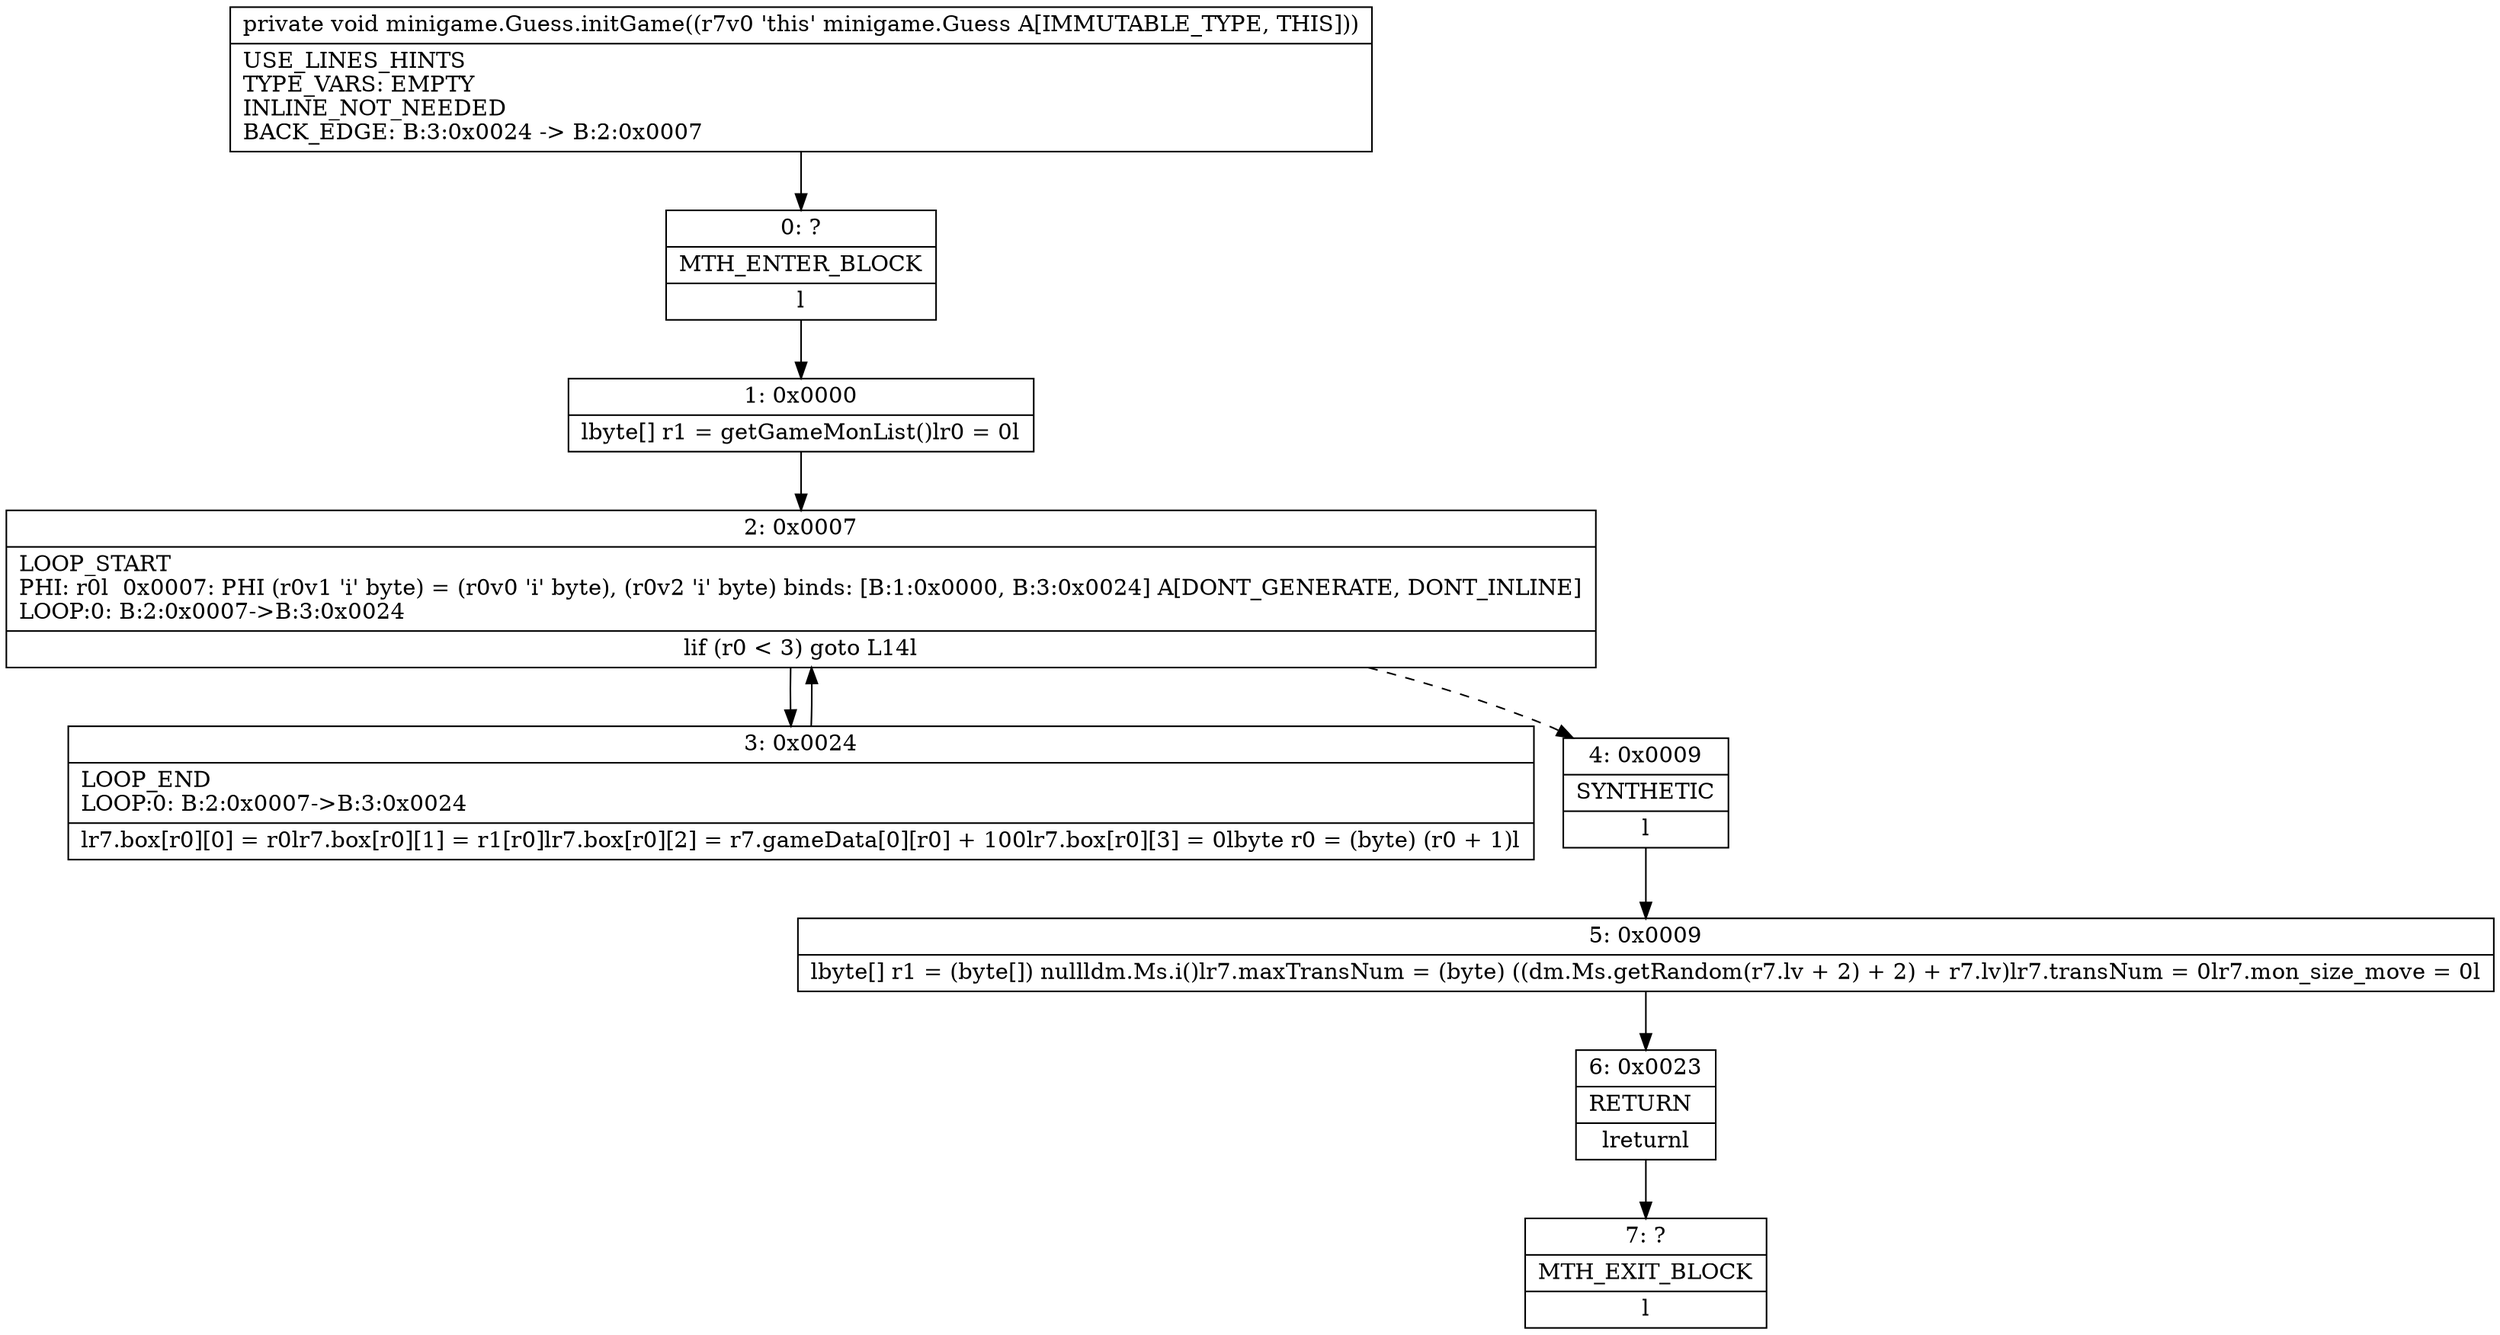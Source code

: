 digraph "CFG forminigame.Guess.initGame()V" {
Node_0 [shape=record,label="{0\:\ ?|MTH_ENTER_BLOCK\l|l}"];
Node_1 [shape=record,label="{1\:\ 0x0000|lbyte[] r1 = getGameMonList()lr0 = 0l}"];
Node_2 [shape=record,label="{2\:\ 0x0007|LOOP_START\lPHI: r0l  0x0007: PHI (r0v1 'i' byte) = (r0v0 'i' byte), (r0v2 'i' byte) binds: [B:1:0x0000, B:3:0x0024] A[DONT_GENERATE, DONT_INLINE]\lLOOP:0: B:2:0x0007\-\>B:3:0x0024\l|lif (r0 \< 3) goto L14l}"];
Node_3 [shape=record,label="{3\:\ 0x0024|LOOP_END\lLOOP:0: B:2:0x0007\-\>B:3:0x0024\l|lr7.box[r0][0] = r0lr7.box[r0][1] = r1[r0]lr7.box[r0][2] = r7.gameData[0][r0] + 100lr7.box[r0][3] = 0lbyte r0 = (byte) (r0 + 1)l}"];
Node_4 [shape=record,label="{4\:\ 0x0009|SYNTHETIC\l|l}"];
Node_5 [shape=record,label="{5\:\ 0x0009|lbyte[] r1 = (byte[]) nullldm.Ms.i()lr7.maxTransNum = (byte) ((dm.Ms.getRandom(r7.lv + 2) + 2) + r7.lv)lr7.transNum = 0lr7.mon_size_move = 0l}"];
Node_6 [shape=record,label="{6\:\ 0x0023|RETURN\l|lreturnl}"];
Node_7 [shape=record,label="{7\:\ ?|MTH_EXIT_BLOCK\l|l}"];
MethodNode[shape=record,label="{private void minigame.Guess.initGame((r7v0 'this' minigame.Guess A[IMMUTABLE_TYPE, THIS]))  | USE_LINES_HINTS\lTYPE_VARS: EMPTY\lINLINE_NOT_NEEDED\lBACK_EDGE: B:3:0x0024 \-\> B:2:0x0007\l}"];
MethodNode -> Node_0;
Node_0 -> Node_1;
Node_1 -> Node_2;
Node_2 -> Node_3;
Node_2 -> Node_4[style=dashed];
Node_3 -> Node_2;
Node_4 -> Node_5;
Node_5 -> Node_6;
Node_6 -> Node_7;
}

